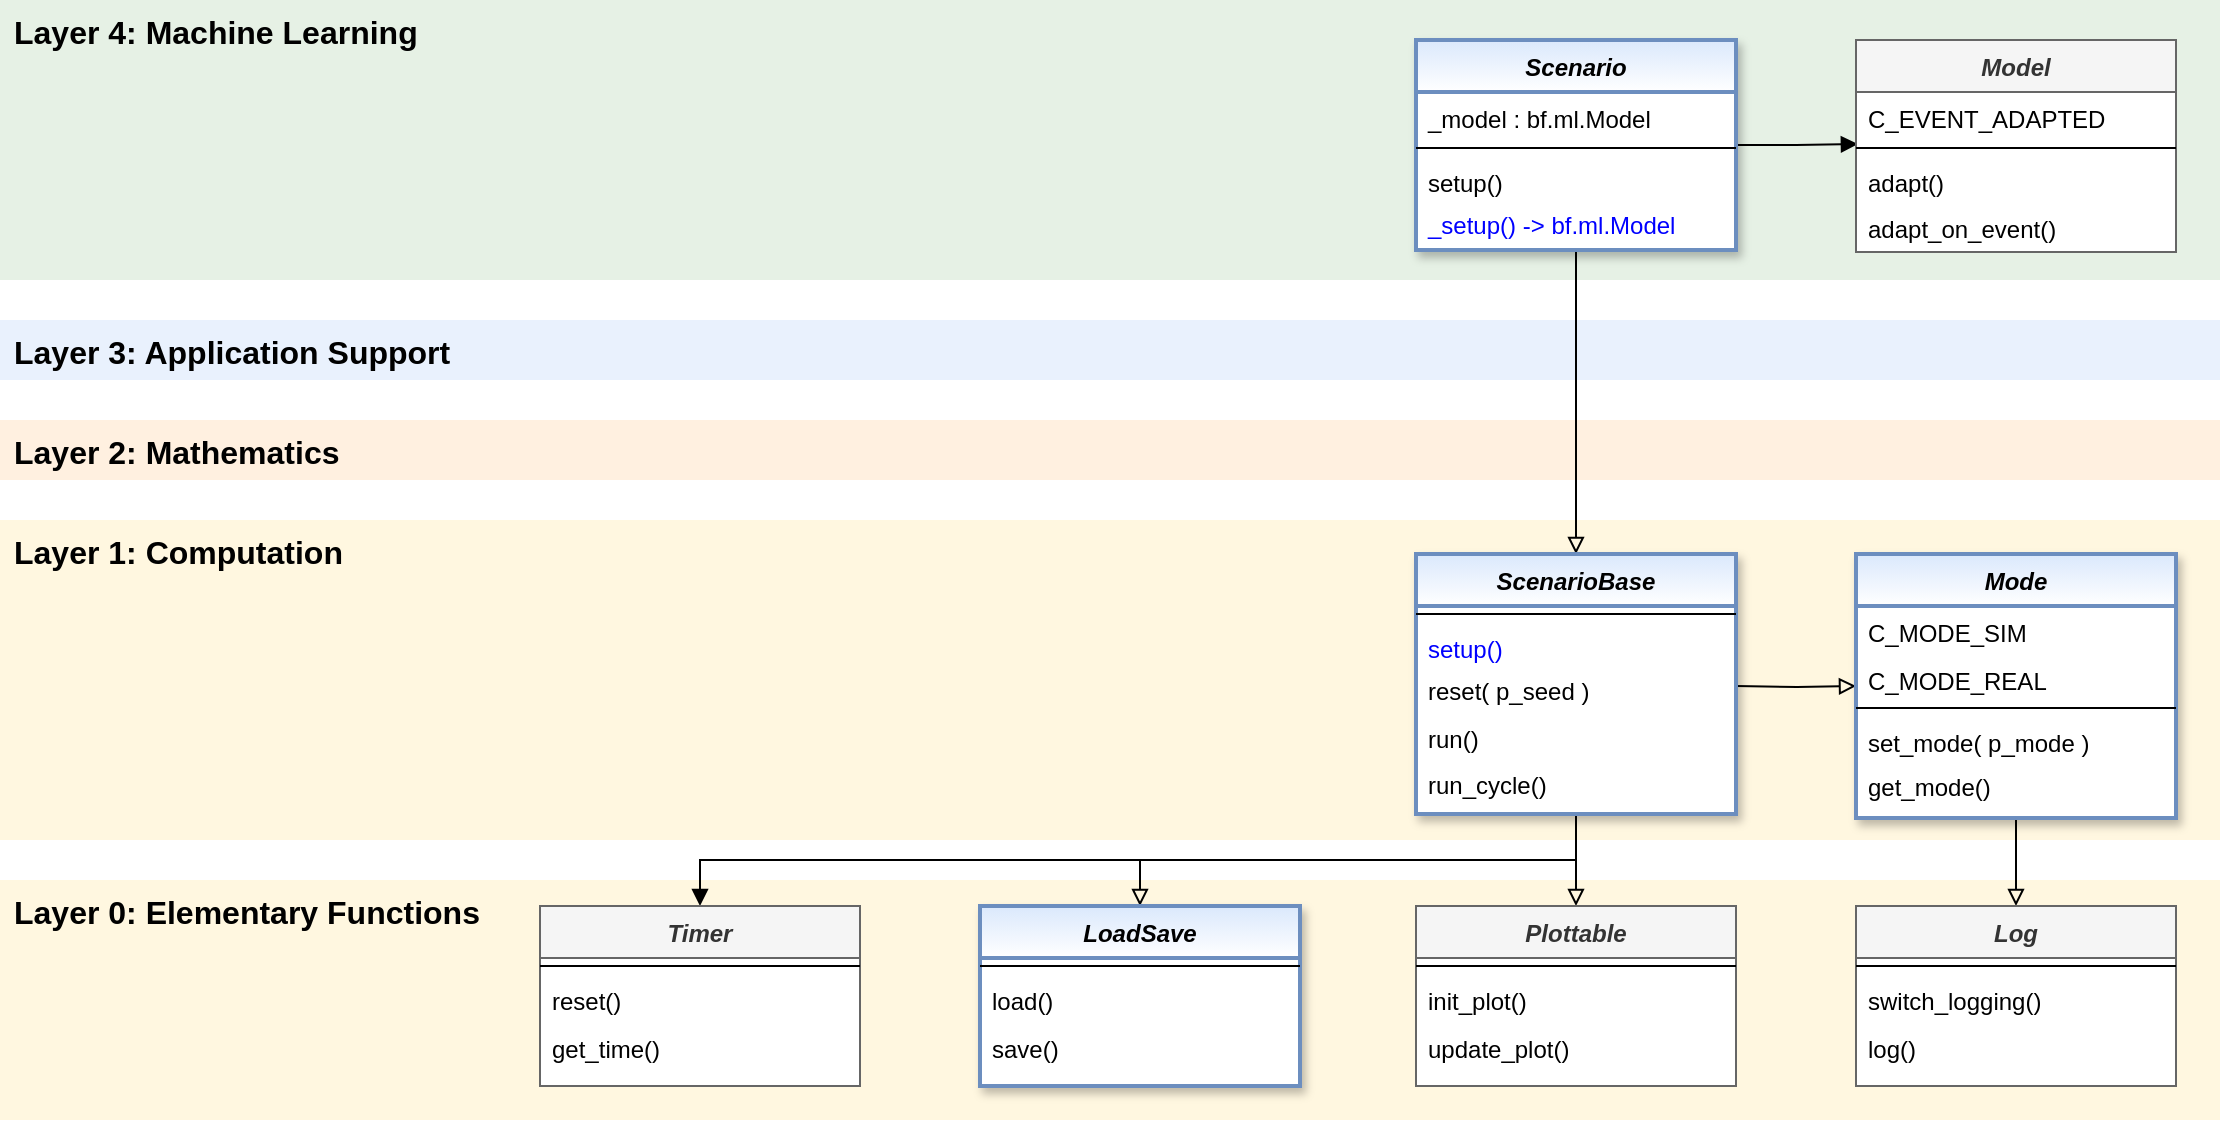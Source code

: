 <mxfile version="20.8.16" type="device"><diagram id="fFlcpSXXy8tqmFIUa-IP" name="Seite-1"><mxGraphModel dx="941" dy="704" grid="1" gridSize="10" guides="1" tooltips="1" connect="1" arrows="1" fold="1" page="1" pageScale="1" pageWidth="4681" pageHeight="3300" math="0" shadow="0"><root><mxCell id="0"/><mxCell id="1" parent="0"/><mxCell id="JanPlrSS_G9j6Y3K1HOv-14" value="Layer 2: Mathematics" style="rounded=0;whiteSpace=wrap;html=1;shadow=0;glass=0;fontSize=16;align=left;labelPosition=center;verticalLabelPosition=middle;verticalAlign=top;spacingLeft=5;fontStyle=1;fillColor=#ffe6cc;strokeColor=none;strokeWidth=1;gradientColor=none;opacity=60;" parent="1" vertex="1"><mxGeometry x="40" y="250" width="1110" height="30" as="geometry"/></mxCell><mxCell id="poz4g7Cixv0vnX6POtua-5" value="Layer 4: Machine Learning" style="rounded=0;whiteSpace=wrap;html=1;shadow=0;glass=0;fontSize=16;align=left;labelPosition=center;verticalLabelPosition=middle;verticalAlign=top;spacingLeft=5;spacingRight=5;fontStyle=1;fillColor=#d5e8d4;strokeColor=none;strokeWidth=2;gradientColor=none;opacity=60;" parent="1" vertex="1"><mxGeometry x="40" y="40" width="1110" height="140" as="geometry"/></mxCell><mxCell id="JanPlrSS_G9j6Y3K1HOv-21" value="Layer 0: Elementary Functions" style="rounded=0;whiteSpace=wrap;html=1;shadow=0;glass=0;fontSize=16;align=left;labelPosition=center;verticalLabelPosition=middle;verticalAlign=top;spacingLeft=5;fontStyle=1;strokeColor=none;fillColor=#fff2cc;strokeWidth=1;fontFamily=Helvetica;gradientColor=none;opacity=60;" parent="1" vertex="1"><mxGeometry x="40" y="480" width="1110" height="120" as="geometry"/></mxCell><mxCell id="JanPlrSS_G9j6Y3K1HOv-16" value="Layer 3: Application Support" style="rounded=0;whiteSpace=wrap;html=1;shadow=0;glass=0;fontSize=16;align=left;labelPosition=center;verticalLabelPosition=middle;verticalAlign=top;spacingLeft=5;spacingRight=5;fontStyle=1;fillColor=#dae8fc;strokeColor=none;strokeWidth=2;gradientColor=none;opacity=60;" parent="1" vertex="1"><mxGeometry x="40" y="200" width="1110" height="30" as="geometry"/></mxCell><mxCell id="JanPlrSS_G9j6Y3K1HOv-13" value="Layer 1: Computation" style="rounded=0;whiteSpace=wrap;html=1;shadow=0;glass=0;fontSize=16;align=left;labelPosition=center;verticalLabelPosition=middle;verticalAlign=top;spacingLeft=5;fontStyle=1;fillColor=#fff2cc;strokeColor=none;strokeWidth=1;gradientColor=none;opacity=60;" parent="1" vertex="1"><mxGeometry x="40" y="300" width="1110" height="160" as="geometry"/></mxCell><mxCell id="BBX6lDGn8jBLKtKSFvl0-74" style="edgeStyle=orthogonalEdgeStyle;rounded=0;orthogonalLoop=1;jettySize=auto;html=1;endArrow=block;endFill=0;" parent="1" source="BBX6lDGn8jBLKtKSFvl0-5" target="BBX6lDGn8jBLKtKSFvl0-12" edge="1"><mxGeometry relative="1" as="geometry"><Array as="points"><mxPoint x="828" y="140"/><mxPoint x="828" y="140"/></Array></mxGeometry></mxCell><mxCell id="s5tsH7ez9jX6PgCv5qQo-7" style="edgeStyle=orthogonalEdgeStyle;rounded=0;orthogonalLoop=1;jettySize=auto;html=1;entryX=0.006;entryY=-0.261;entryDx=0;entryDy=0;entryPerimeter=0;endArrow=block;endFill=1;" edge="1" parent="1" source="BBX6lDGn8jBLKtKSFvl0-5" target="s5tsH7ez9jX6PgCv5qQo-4"><mxGeometry relative="1" as="geometry"/></mxCell><mxCell id="BBX6lDGn8jBLKtKSFvl0-5" value="Scenario" style="swimlane;fontStyle=3;align=center;verticalAlign=top;childLayout=stackLayout;horizontal=1;startSize=26;horizontalStack=0;resizeParent=1;resizeLast=0;collapsible=1;marginBottom=0;rounded=0;shadow=1;strokeWidth=2;fillColor=#dae8fc;strokeColor=#6c8ebf;gradientColor=#ffffff;swimlaneFillColor=#ffffff;" parent="1" vertex="1"><mxGeometry x="748" y="60" width="160" height="105" as="geometry"><mxRectangle x="230" y="140" width="160" height="26" as="alternateBounds"/></mxGeometry></mxCell><mxCell id="BBX6lDGn8jBLKtKSFvl0-87" value="_model : bf.ml.Model" style="text;align=left;verticalAlign=top;spacingLeft=4;spacingRight=4;overflow=hidden;rotatable=0;points=[[0,0.5],[1,0.5]];portConstraint=eastwest;" parent="BBX6lDGn8jBLKtKSFvl0-5" vertex="1"><mxGeometry y="26" width="160" height="24" as="geometry"/></mxCell><mxCell id="BBX6lDGn8jBLKtKSFvl0-6" value="" style="line;html=1;strokeWidth=1;align=left;verticalAlign=middle;spacingTop=-1;spacingLeft=3;spacingRight=3;rotatable=0;labelPosition=right;points=[];portConstraint=eastwest;" parent="BBX6lDGn8jBLKtKSFvl0-5" vertex="1"><mxGeometry y="50" width="160" height="8" as="geometry"/></mxCell><mxCell id="c3TnxsVfp0N3jsCl3v5v-7" value="setup()" style="text;align=left;verticalAlign=top;spacingLeft=4;spacingRight=4;overflow=hidden;rotatable=0;points=[[0,0.5],[1,0.5]];portConstraint=eastwest;" parent="BBX6lDGn8jBLKtKSFvl0-5" vertex="1"><mxGeometry y="58" width="160" height="21" as="geometry"/></mxCell><mxCell id="BBX6lDGn8jBLKtKSFvl0-20" value="_setup() -&gt; bf.ml.Model" style="text;align=left;verticalAlign=top;spacingLeft=4;spacingRight=4;overflow=hidden;rotatable=0;points=[[0,0.5],[1,0.5]];portConstraint=eastwest;fontColor=#0000FF;" parent="BBX6lDGn8jBLKtKSFvl0-5" vertex="1"><mxGeometry y="79" width="160" height="24" as="geometry"/></mxCell><mxCell id="f8QlB9-4CgTvQwpwDFNi-2" style="edgeStyle=orthogonalEdgeStyle;rounded=0;orthogonalLoop=1;jettySize=auto;html=1;entryX=0.5;entryY=0;entryDx=0;entryDy=0;endArrow=block;endFill=0;" parent="1" source="BBX6lDGn8jBLKtKSFvl0-12" target="BBX6lDGn8jBLKtKSFvl0-33" edge="1"><mxGeometry relative="1" as="geometry"/></mxCell><mxCell id="c3TnxsVfp0N3jsCl3v5v-2" style="edgeStyle=orthogonalEdgeStyle;rounded=0;orthogonalLoop=1;jettySize=auto;html=1;endArrow=block;endFill=0;entryX=0.5;entryY=0;entryDx=0;entryDy=0;" parent="1" source="BBX6lDGn8jBLKtKSFvl0-12" target="BBX6lDGn8jBLKtKSFvl0-24" edge="1"><mxGeometry relative="1" as="geometry"><Array as="points"><mxPoint x="828" y="470"/><mxPoint x="610" y="470"/></Array></mxGeometry></mxCell><mxCell id="c3TnxsVfp0N3jsCl3v5v-6" style="edgeStyle=orthogonalEdgeStyle;rounded=0;orthogonalLoop=1;jettySize=auto;html=1;endArrow=block;endFill=0;" parent="1" target="BBX6lDGn8jBLKtKSFvl0-16" edge="1"><mxGeometry relative="1" as="geometry"><mxPoint x="908" y="383" as="sourcePoint"/></mxGeometry></mxCell><mxCell id="c3TnxsVfp0N3jsCl3v5v-12" style="edgeStyle=orthogonalEdgeStyle;rounded=0;orthogonalLoop=1;jettySize=auto;html=1;fontColor=#0000FF;endArrow=block;endFill=1;" parent="1" source="BBX6lDGn8jBLKtKSFvl0-12" target="c3TnxsVfp0N3jsCl3v5v-8" edge="1"><mxGeometry relative="1" as="geometry"><Array as="points"><mxPoint x="828" y="470"/><mxPoint x="390" y="470"/></Array></mxGeometry></mxCell><mxCell id="BBX6lDGn8jBLKtKSFvl0-12" value="ScenarioBase" style="swimlane;fontStyle=3;align=center;verticalAlign=top;childLayout=stackLayout;horizontal=1;startSize=26;horizontalStack=0;resizeParent=1;resizeLast=0;collapsible=1;marginBottom=0;rounded=0;shadow=1;strokeWidth=2;fillColor=#dae8fc;strokeColor=#6c8ebf;gradientColor=#ffffff;swimlaneFillColor=#ffffff;" parent="1" vertex="1"><mxGeometry x="748" y="317" width="160" height="130" as="geometry"><mxRectangle x="230" y="140" width="160" height="26" as="alternateBounds"/></mxGeometry></mxCell><mxCell id="BBX6lDGn8jBLKtKSFvl0-13" value="" style="line;html=1;strokeWidth=1;align=left;verticalAlign=middle;spacingTop=-1;spacingLeft=3;spacingRight=3;rotatable=0;labelPosition=right;points=[];portConstraint=eastwest;" parent="BBX6lDGn8jBLKtKSFvl0-12" vertex="1"><mxGeometry y="26" width="160" height="8" as="geometry"/></mxCell><mxCell id="BBX6lDGn8jBLKtKSFvl0-23" value="setup()" style="text;align=left;verticalAlign=top;spacingLeft=4;spacingRight=4;overflow=hidden;rotatable=0;points=[[0,0.5],[1,0.5]];portConstraint=eastwest;fontColor=#0000FF;" parent="BBX6lDGn8jBLKtKSFvl0-12" vertex="1"><mxGeometry y="34" width="160" height="21" as="geometry"/></mxCell><mxCell id="BBX6lDGn8jBLKtKSFvl0-21" value="reset( p_seed )" style="text;align=left;verticalAlign=top;spacingLeft=4;spacingRight=4;overflow=hidden;rotatable=0;points=[[0,0.5],[1,0.5]];portConstraint=eastwest;" parent="BBX6lDGn8jBLKtKSFvl0-12" vertex="1"><mxGeometry y="55" width="160" height="24" as="geometry"/></mxCell><mxCell id="BBX6lDGn8jBLKtKSFvl0-14" value="run()" style="text;align=left;verticalAlign=top;spacingLeft=4;spacingRight=4;overflow=hidden;rotatable=0;points=[[0,0.5],[1,0.5]];portConstraint=eastwest;" parent="BBX6lDGn8jBLKtKSFvl0-12" vertex="1"><mxGeometry y="79" width="160" height="23" as="geometry"/></mxCell><mxCell id="c3TnxsVfp0N3jsCl3v5v-5" value="run_cycle()" style="text;align=left;verticalAlign=top;spacingLeft=4;spacingRight=4;overflow=hidden;rotatable=0;points=[[0,0.5],[1,0.5]];portConstraint=eastwest;" parent="BBX6lDGn8jBLKtKSFvl0-12" vertex="1"><mxGeometry y="102" width="160" height="24" as="geometry"/></mxCell><mxCell id="c3TnxsVfp0N3jsCl3v5v-1" style="edgeStyle=orthogonalEdgeStyle;rounded=0;orthogonalLoop=1;jettySize=auto;html=1;endArrow=block;endFill=0;" parent="1" source="BBX6lDGn8jBLKtKSFvl0-16" target="BBX6lDGn8jBLKtKSFvl0-29" edge="1"><mxGeometry relative="1" as="geometry"/></mxCell><mxCell id="BBX6lDGn8jBLKtKSFvl0-16" value="Mode" style="swimlane;fontStyle=3;align=center;verticalAlign=top;childLayout=stackLayout;horizontal=1;startSize=26;horizontalStack=0;resizeParent=1;resizeLast=0;collapsible=1;marginBottom=0;rounded=0;shadow=1;strokeWidth=2;fillColor=#dae8fc;strokeColor=#6c8ebf;swimlaneFillColor=#ffffff;gradientColor=#FFFFFF;" parent="1" vertex="1"><mxGeometry x="968" y="317" width="160" height="132" as="geometry"><mxRectangle x="230" y="140" width="160" height="26" as="alternateBounds"/></mxGeometry></mxCell><mxCell id="c3TnxsVfp0N3jsCl3v5v-3" value="C_MODE_SIM" style="text;align=left;verticalAlign=top;spacingLeft=4;spacingRight=4;overflow=hidden;rotatable=0;points=[[0,0.5],[1,0.5]];portConstraint=eastwest;" parent="BBX6lDGn8jBLKtKSFvl0-16" vertex="1"><mxGeometry y="26" width="160" height="24" as="geometry"/></mxCell><mxCell id="c3TnxsVfp0N3jsCl3v5v-4" value="C_MODE_REAL" style="text;align=left;verticalAlign=top;spacingLeft=4;spacingRight=4;overflow=hidden;rotatable=0;points=[[0,0.5],[1,0.5]];portConstraint=eastwest;" parent="BBX6lDGn8jBLKtKSFvl0-16" vertex="1"><mxGeometry y="50" width="160" height="23" as="geometry"/></mxCell><mxCell id="BBX6lDGn8jBLKtKSFvl0-17" value="" style="line;html=1;strokeWidth=1;align=left;verticalAlign=middle;spacingTop=-1;spacingLeft=3;spacingRight=3;rotatable=0;labelPosition=right;points=[];portConstraint=eastwest;" parent="BBX6lDGn8jBLKtKSFvl0-16" vertex="1"><mxGeometry y="73" width="160" height="8" as="geometry"/></mxCell><mxCell id="BBX6lDGn8jBLKtKSFvl0-18" value="set_mode( p_mode )" style="text;align=left;verticalAlign=top;spacingLeft=4;spacingRight=4;overflow=hidden;rotatable=0;points=[[0,0.5],[1,0.5]];portConstraint=eastwest;" parent="BBX6lDGn8jBLKtKSFvl0-16" vertex="1"><mxGeometry y="81" width="160" height="22" as="geometry"/></mxCell><mxCell id="BBX6lDGn8jBLKtKSFvl0-19" value="get_mode()" style="text;align=left;verticalAlign=top;spacingLeft=4;spacingRight=4;overflow=hidden;rotatable=0;points=[[0,0.5],[1,0.5]];portConstraint=eastwest;" parent="BBX6lDGn8jBLKtKSFvl0-16" vertex="1"><mxGeometry y="103" width="160" height="26" as="geometry"/></mxCell><mxCell id="BBX6lDGn8jBLKtKSFvl0-24" value="LoadSave" style="swimlane;fontStyle=3;align=center;verticalAlign=top;childLayout=stackLayout;horizontal=1;startSize=26;horizontalStack=0;resizeParent=1;resizeLast=0;collapsible=1;marginBottom=0;rounded=0;shadow=1;strokeWidth=2;fillColor=#dae8fc;strokeColor=#6c8ebf;gradientColor=#ffffff;swimlaneFillColor=#ffffff;" parent="1" vertex="1"><mxGeometry x="530" y="493" width="160" height="90" as="geometry"><mxRectangle x="230" y="140" width="160" height="26" as="alternateBounds"/></mxGeometry></mxCell><mxCell id="BBX6lDGn8jBLKtKSFvl0-25" value="" style="line;html=1;strokeWidth=1;align=left;verticalAlign=middle;spacingTop=-1;spacingLeft=3;spacingRight=3;rotatable=0;labelPosition=right;points=[];portConstraint=eastwest;" parent="BBX6lDGn8jBLKtKSFvl0-24" vertex="1"><mxGeometry y="26" width="160" height="8" as="geometry"/></mxCell><mxCell id="BBX6lDGn8jBLKtKSFvl0-26" value="load()" style="text;align=left;verticalAlign=top;spacingLeft=4;spacingRight=4;overflow=hidden;rotatable=0;points=[[0,0.5],[1,0.5]];portConstraint=eastwest;" parent="BBX6lDGn8jBLKtKSFvl0-24" vertex="1"><mxGeometry y="34" width="160" height="24" as="geometry"/></mxCell><mxCell id="BBX6lDGn8jBLKtKSFvl0-27" value="save()" style="text;align=left;verticalAlign=top;spacingLeft=4;spacingRight=4;overflow=hidden;rotatable=0;points=[[0,0.5],[1,0.5]];portConstraint=eastwest;" parent="BBX6lDGn8jBLKtKSFvl0-24" vertex="1"><mxGeometry y="58" width="160" height="24" as="geometry"/></mxCell><mxCell id="BBX6lDGn8jBLKtKSFvl0-29" value="Log" style="swimlane;fontStyle=3;align=center;verticalAlign=top;childLayout=stackLayout;horizontal=1;startSize=26;horizontalStack=0;resizeParent=1;resizeLast=0;collapsible=1;marginBottom=0;rounded=0;shadow=0;strokeWidth=1;fillColor=#f5f5f5;strokeColor=#666666;swimlaneFillColor=#ffffff;fontColor=#333333;" parent="1" vertex="1"><mxGeometry x="968" y="493" width="160" height="90" as="geometry"><mxRectangle x="230" y="140" width="160" height="26" as="alternateBounds"/></mxGeometry></mxCell><mxCell id="BBX6lDGn8jBLKtKSFvl0-30" value="" style="line;html=1;strokeWidth=1;align=left;verticalAlign=middle;spacingTop=-1;spacingLeft=3;spacingRight=3;rotatable=0;labelPosition=right;points=[];portConstraint=eastwest;" parent="BBX6lDGn8jBLKtKSFvl0-29" vertex="1"><mxGeometry y="26" width="160" height="8" as="geometry"/></mxCell><mxCell id="BBX6lDGn8jBLKtKSFvl0-31" value="switch_logging()" style="text;align=left;verticalAlign=top;spacingLeft=4;spacingRight=4;overflow=hidden;rotatable=0;points=[[0,0.5],[1,0.5]];portConstraint=eastwest;" parent="BBX6lDGn8jBLKtKSFvl0-29" vertex="1"><mxGeometry y="34" width="160" height="24" as="geometry"/></mxCell><mxCell id="BBX6lDGn8jBLKtKSFvl0-32" value="log()" style="text;align=left;verticalAlign=top;spacingLeft=4;spacingRight=4;overflow=hidden;rotatable=0;points=[[0,0.5],[1,0.5]];portConstraint=eastwest;" parent="BBX6lDGn8jBLKtKSFvl0-29" vertex="1"><mxGeometry y="58" width="160" height="24" as="geometry"/></mxCell><mxCell id="BBX6lDGn8jBLKtKSFvl0-33" value="Plottable" style="swimlane;fontStyle=3;align=center;verticalAlign=top;childLayout=stackLayout;horizontal=1;startSize=26;horizontalStack=0;resizeParent=1;resizeLast=0;collapsible=1;marginBottom=0;rounded=0;shadow=0;strokeWidth=1;fillColor=#f5f5f5;strokeColor=#666666;swimlaneFillColor=#ffffff;fontColor=#333333;" parent="1" vertex="1"><mxGeometry x="748" y="493" width="160" height="90" as="geometry"><mxRectangle x="230" y="140" width="160" height="26" as="alternateBounds"/></mxGeometry></mxCell><mxCell id="BBX6lDGn8jBLKtKSFvl0-34" value="" style="line;html=1;strokeWidth=1;align=left;verticalAlign=middle;spacingTop=-1;spacingLeft=3;spacingRight=3;rotatable=0;labelPosition=right;points=[];portConstraint=eastwest;" parent="BBX6lDGn8jBLKtKSFvl0-33" vertex="1"><mxGeometry y="26" width="160" height="8" as="geometry"/></mxCell><mxCell id="BBX6lDGn8jBLKtKSFvl0-35" value="init_plot()" style="text;align=left;verticalAlign=top;spacingLeft=4;spacingRight=4;overflow=hidden;rotatable=0;points=[[0,0.5],[1,0.5]];portConstraint=eastwest;" parent="BBX6lDGn8jBLKtKSFvl0-33" vertex="1"><mxGeometry y="34" width="160" height="24" as="geometry"/></mxCell><mxCell id="BBX6lDGn8jBLKtKSFvl0-36" value="update_plot()" style="text;align=left;verticalAlign=top;spacingLeft=4;spacingRight=4;overflow=hidden;rotatable=0;points=[[0,0.5],[1,0.5]];portConstraint=eastwest;" parent="BBX6lDGn8jBLKtKSFvl0-33" vertex="1"><mxGeometry y="58" width="160" height="24" as="geometry"/></mxCell><mxCell id="c3TnxsVfp0N3jsCl3v5v-8" value="Timer" style="swimlane;fontStyle=3;align=center;verticalAlign=top;childLayout=stackLayout;horizontal=1;startSize=26;horizontalStack=0;resizeParent=1;resizeLast=0;collapsible=1;marginBottom=0;rounded=0;shadow=0;strokeWidth=1;fillColor=#f5f5f5;strokeColor=#666666;swimlaneFillColor=#ffffff;fontColor=#333333;" parent="1" vertex="1"><mxGeometry x="310" y="493" width="160" height="90" as="geometry"><mxRectangle x="230" y="140" width="160" height="26" as="alternateBounds"/></mxGeometry></mxCell><mxCell id="c3TnxsVfp0N3jsCl3v5v-9" value="" style="line;html=1;strokeWidth=1;align=left;verticalAlign=middle;spacingTop=-1;spacingLeft=3;spacingRight=3;rotatable=0;labelPosition=right;points=[];portConstraint=eastwest;" parent="c3TnxsVfp0N3jsCl3v5v-8" vertex="1"><mxGeometry y="26" width="160" height="8" as="geometry"/></mxCell><mxCell id="c3TnxsVfp0N3jsCl3v5v-10" value="reset()" style="text;align=left;verticalAlign=top;spacingLeft=4;spacingRight=4;overflow=hidden;rotatable=0;points=[[0,0.5],[1,0.5]];portConstraint=eastwest;" parent="c3TnxsVfp0N3jsCl3v5v-8" vertex="1"><mxGeometry y="34" width="160" height="24" as="geometry"/></mxCell><mxCell id="c3TnxsVfp0N3jsCl3v5v-11" value="get_time()" style="text;align=left;verticalAlign=top;spacingLeft=4;spacingRight=4;overflow=hidden;rotatable=0;points=[[0,0.5],[1,0.5]];portConstraint=eastwest;" parent="c3TnxsVfp0N3jsCl3v5v-8" vertex="1"><mxGeometry y="58" width="160" height="24" as="geometry"/></mxCell><mxCell id="s5tsH7ez9jX6PgCv5qQo-1" value="Model" style="swimlane;fontStyle=3;align=center;verticalAlign=top;childLayout=stackLayout;horizontal=1;startSize=26;horizontalStack=0;resizeParent=1;resizeLast=0;collapsible=1;marginBottom=0;rounded=0;shadow=0;strokeWidth=1;fillColor=#f5f5f5;strokeColor=#666666;swimlaneFillColor=#ffffff;fontColor=#333333;gradientColor=none;" vertex="1" parent="1"><mxGeometry x="968" y="60" width="160" height="106" as="geometry"><mxRectangle x="230" y="140" width="160" height="26" as="alternateBounds"/></mxGeometry></mxCell><mxCell id="s5tsH7ez9jX6PgCv5qQo-2" value="C_EVENT_ADAPTED" style="text;align=left;verticalAlign=top;spacingLeft=4;spacingRight=4;overflow=hidden;rotatable=0;points=[[0,0.5],[1,0.5]];portConstraint=eastwest;" vertex="1" parent="s5tsH7ez9jX6PgCv5qQo-1"><mxGeometry y="26" width="160" height="24" as="geometry"/></mxCell><mxCell id="s5tsH7ez9jX6PgCv5qQo-3" value="" style="line;html=1;strokeWidth=1;align=left;verticalAlign=middle;spacingTop=-1;spacingLeft=3;spacingRight=3;rotatable=0;labelPosition=right;points=[];portConstraint=eastwest;" vertex="1" parent="s5tsH7ez9jX6PgCv5qQo-1"><mxGeometry y="50" width="160" height="8" as="geometry"/></mxCell><mxCell id="s5tsH7ez9jX6PgCv5qQo-4" value="adapt()" style="text;align=left;verticalAlign=top;spacingLeft=4;spacingRight=4;overflow=hidden;rotatable=0;points=[[0,0.5],[1,0.5]];portConstraint=eastwest;" vertex="1" parent="s5tsH7ez9jX6PgCv5qQo-1"><mxGeometry y="58" width="160" height="23" as="geometry"/></mxCell><mxCell id="s5tsH7ez9jX6PgCv5qQo-5" value="adapt_on_event()" style="text;align=left;verticalAlign=top;spacingLeft=4;spacingRight=4;overflow=hidden;rotatable=0;points=[[0,0.5],[1,0.5]];portConstraint=eastwest;" vertex="1" parent="s5tsH7ez9jX6PgCv5qQo-1"><mxGeometry y="81" width="160" height="24" as="geometry"/></mxCell></root></mxGraphModel></diagram></mxfile>
